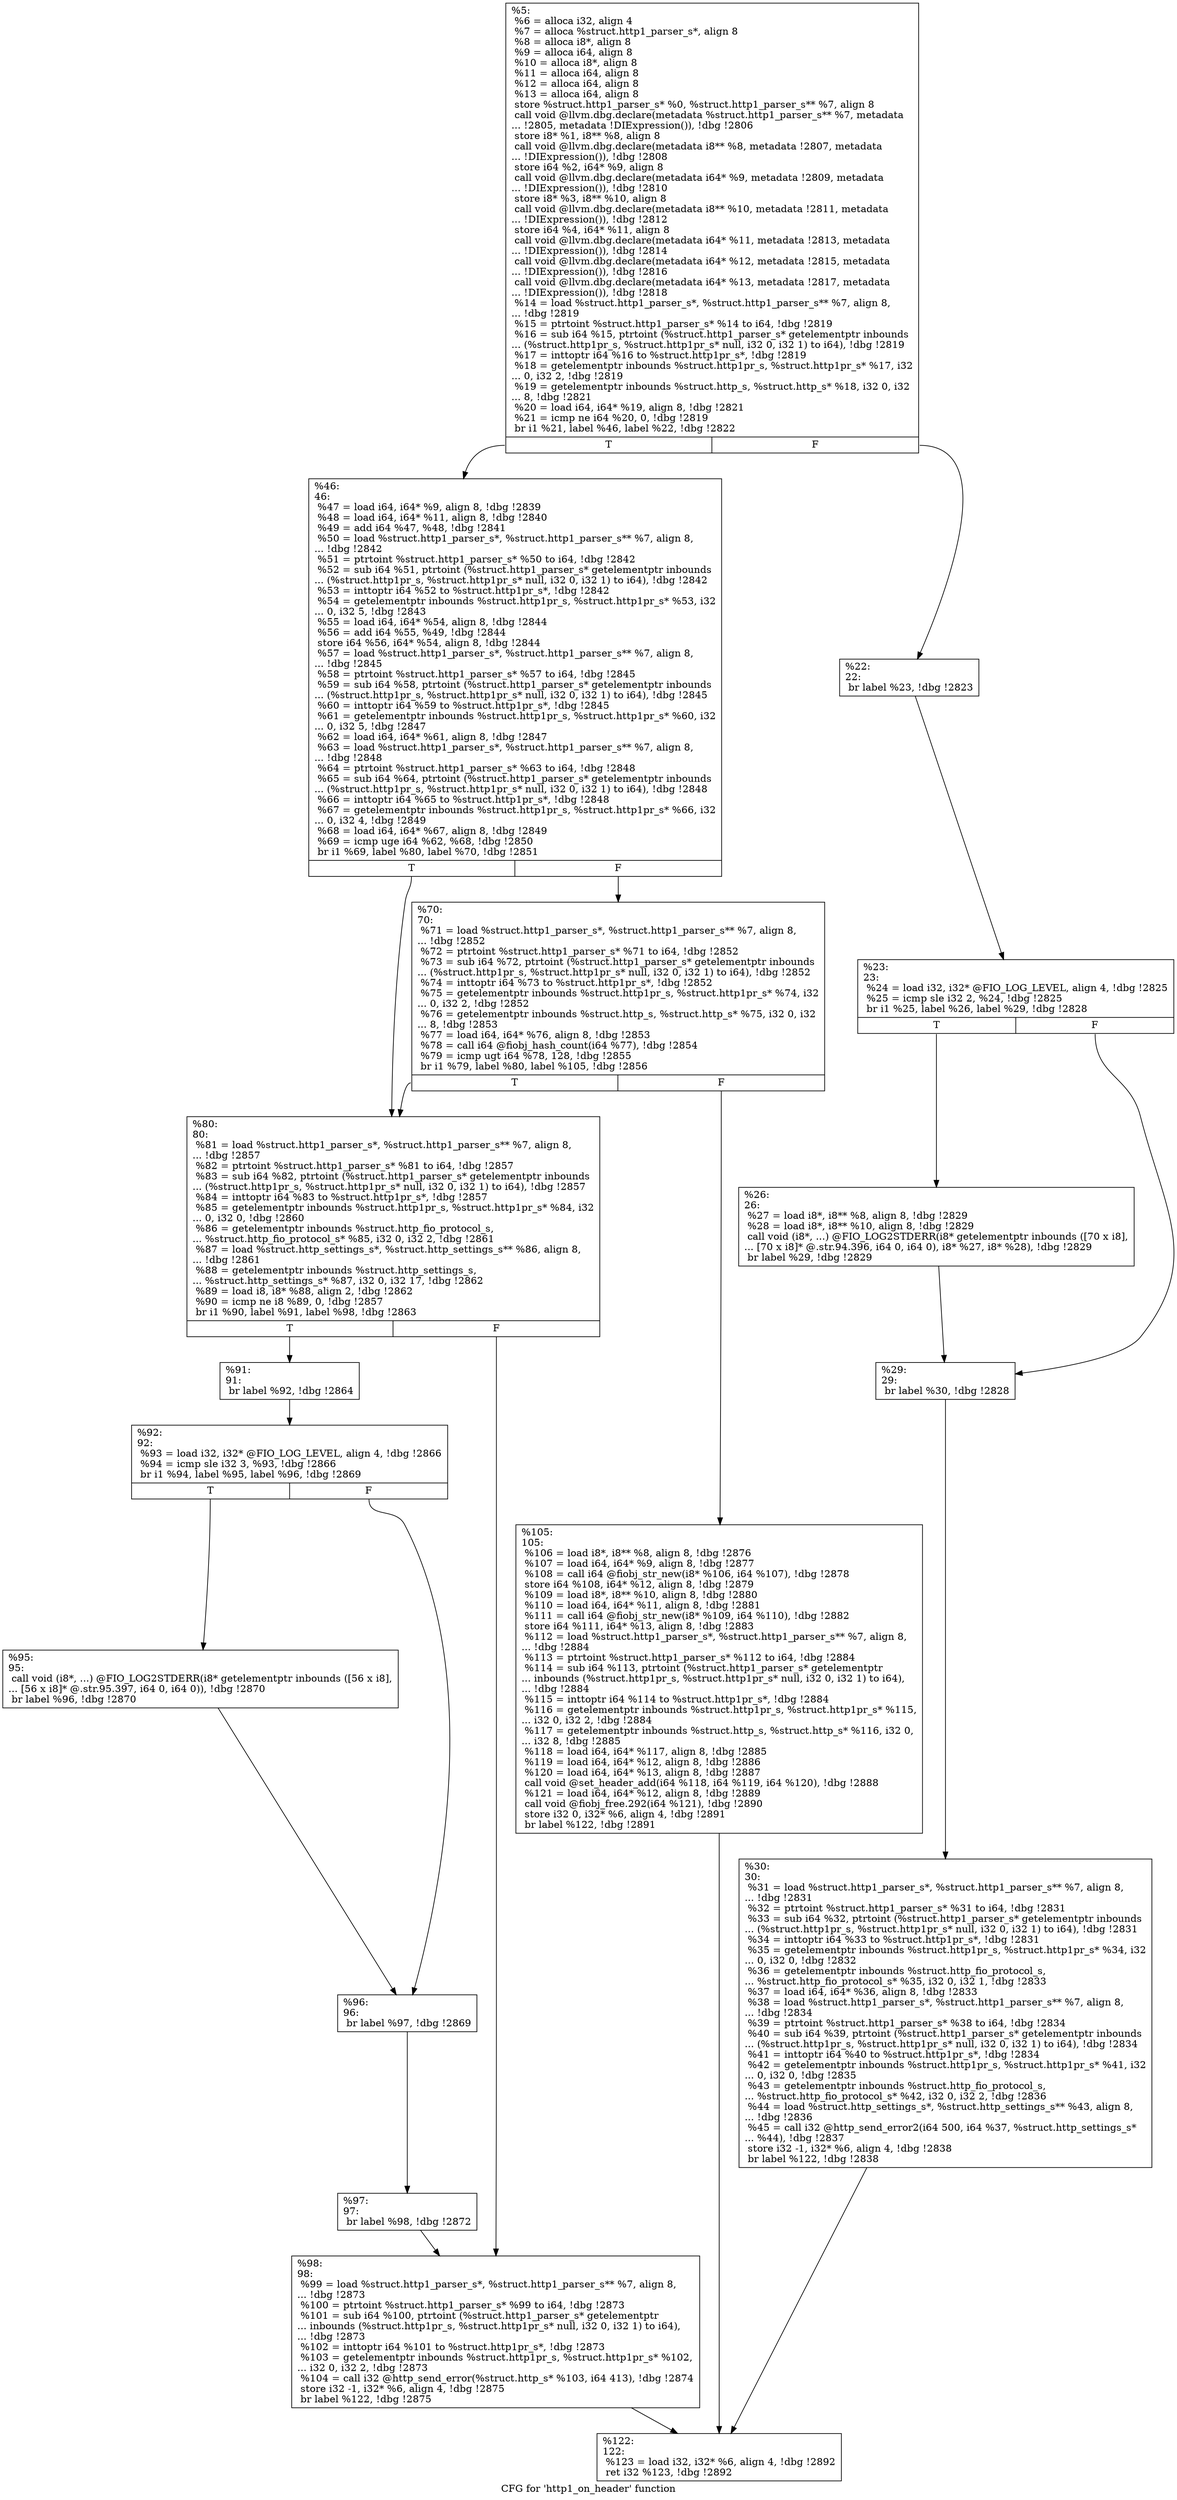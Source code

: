digraph "CFG for 'http1_on_header' function" {
	label="CFG for 'http1_on_header' function";

	Node0x5568522455b0 [shape=record,label="{%5:\l  %6 = alloca i32, align 4\l  %7 = alloca %struct.http1_parser_s*, align 8\l  %8 = alloca i8*, align 8\l  %9 = alloca i64, align 8\l  %10 = alloca i8*, align 8\l  %11 = alloca i64, align 8\l  %12 = alloca i64, align 8\l  %13 = alloca i64, align 8\l  store %struct.http1_parser_s* %0, %struct.http1_parser_s** %7, align 8\l  call void @llvm.dbg.declare(metadata %struct.http1_parser_s** %7, metadata\l... !2805, metadata !DIExpression()), !dbg !2806\l  store i8* %1, i8** %8, align 8\l  call void @llvm.dbg.declare(metadata i8** %8, metadata !2807, metadata\l... !DIExpression()), !dbg !2808\l  store i64 %2, i64* %9, align 8\l  call void @llvm.dbg.declare(metadata i64* %9, metadata !2809, metadata\l... !DIExpression()), !dbg !2810\l  store i8* %3, i8** %10, align 8\l  call void @llvm.dbg.declare(metadata i8** %10, metadata !2811, metadata\l... !DIExpression()), !dbg !2812\l  store i64 %4, i64* %11, align 8\l  call void @llvm.dbg.declare(metadata i64* %11, metadata !2813, metadata\l... !DIExpression()), !dbg !2814\l  call void @llvm.dbg.declare(metadata i64* %12, metadata !2815, metadata\l... !DIExpression()), !dbg !2816\l  call void @llvm.dbg.declare(metadata i64* %13, metadata !2817, metadata\l... !DIExpression()), !dbg !2818\l  %14 = load %struct.http1_parser_s*, %struct.http1_parser_s** %7, align 8,\l... !dbg !2819\l  %15 = ptrtoint %struct.http1_parser_s* %14 to i64, !dbg !2819\l  %16 = sub i64 %15, ptrtoint (%struct.http1_parser_s* getelementptr inbounds\l... (%struct.http1pr_s, %struct.http1pr_s* null, i32 0, i32 1) to i64), !dbg !2819\l  %17 = inttoptr i64 %16 to %struct.http1pr_s*, !dbg !2819\l  %18 = getelementptr inbounds %struct.http1pr_s, %struct.http1pr_s* %17, i32\l... 0, i32 2, !dbg !2819\l  %19 = getelementptr inbounds %struct.http_s, %struct.http_s* %18, i32 0, i32\l... 8, !dbg !2821\l  %20 = load i64, i64* %19, align 8, !dbg !2821\l  %21 = icmp ne i64 %20, 0, !dbg !2819\l  br i1 %21, label %46, label %22, !dbg !2822\l|{<s0>T|<s1>F}}"];
	Node0x5568522455b0:s0 -> Node0x5568522458f0;
	Node0x5568522455b0:s1 -> Node0x556852245760;
	Node0x556852245760 [shape=record,label="{%22:\l22:                                               \l  br label %23, !dbg !2823\l}"];
	Node0x556852245760 -> Node0x5568522457b0;
	Node0x5568522457b0 [shape=record,label="{%23:\l23:                                               \l  %24 = load i32, i32* @FIO_LOG_LEVEL, align 4, !dbg !2825\l  %25 = icmp sle i32 2, %24, !dbg !2825\l  br i1 %25, label %26, label %29, !dbg !2828\l|{<s0>T|<s1>F}}"];
	Node0x5568522457b0:s0 -> Node0x556852245800;
	Node0x5568522457b0:s1 -> Node0x556852245850;
	Node0x556852245800 [shape=record,label="{%26:\l26:                                               \l  %27 = load i8*, i8** %8, align 8, !dbg !2829\l  %28 = load i8*, i8** %10, align 8, !dbg !2829\l  call void (i8*, ...) @FIO_LOG2STDERR(i8* getelementptr inbounds ([70 x i8],\l... [70 x i8]* @.str.94.396, i64 0, i64 0), i8* %27, i8* %28), !dbg !2829\l  br label %29, !dbg !2829\l}"];
	Node0x556852245800 -> Node0x556852245850;
	Node0x556852245850 [shape=record,label="{%29:\l29:                                               \l  br label %30, !dbg !2828\l}"];
	Node0x556852245850 -> Node0x5568522458a0;
	Node0x5568522458a0 [shape=record,label="{%30:\l30:                                               \l  %31 = load %struct.http1_parser_s*, %struct.http1_parser_s** %7, align 8,\l... !dbg !2831\l  %32 = ptrtoint %struct.http1_parser_s* %31 to i64, !dbg !2831\l  %33 = sub i64 %32, ptrtoint (%struct.http1_parser_s* getelementptr inbounds\l... (%struct.http1pr_s, %struct.http1pr_s* null, i32 0, i32 1) to i64), !dbg !2831\l  %34 = inttoptr i64 %33 to %struct.http1pr_s*, !dbg !2831\l  %35 = getelementptr inbounds %struct.http1pr_s, %struct.http1pr_s* %34, i32\l... 0, i32 0, !dbg !2832\l  %36 = getelementptr inbounds %struct.http_fio_protocol_s,\l... %struct.http_fio_protocol_s* %35, i32 0, i32 1, !dbg !2833\l  %37 = load i64, i64* %36, align 8, !dbg !2833\l  %38 = load %struct.http1_parser_s*, %struct.http1_parser_s** %7, align 8,\l... !dbg !2834\l  %39 = ptrtoint %struct.http1_parser_s* %38 to i64, !dbg !2834\l  %40 = sub i64 %39, ptrtoint (%struct.http1_parser_s* getelementptr inbounds\l... (%struct.http1pr_s, %struct.http1pr_s* null, i32 0, i32 1) to i64), !dbg !2834\l  %41 = inttoptr i64 %40 to %struct.http1pr_s*, !dbg !2834\l  %42 = getelementptr inbounds %struct.http1pr_s, %struct.http1pr_s* %41, i32\l... 0, i32 0, !dbg !2835\l  %43 = getelementptr inbounds %struct.http_fio_protocol_s,\l... %struct.http_fio_protocol_s* %42, i32 0, i32 2, !dbg !2836\l  %44 = load %struct.http_settings_s*, %struct.http_settings_s** %43, align 8,\l... !dbg !2836\l  %45 = call i32 @http_send_error2(i64 500, i64 %37, %struct.http_settings_s*\l... %44), !dbg !2837\l  store i32 -1, i32* %6, align 4, !dbg !2838\l  br label %122, !dbg !2838\l}"];
	Node0x5568522458a0 -> Node0x556852245c10;
	Node0x5568522458f0 [shape=record,label="{%46:\l46:                                               \l  %47 = load i64, i64* %9, align 8, !dbg !2839\l  %48 = load i64, i64* %11, align 8, !dbg !2840\l  %49 = add i64 %47, %48, !dbg !2841\l  %50 = load %struct.http1_parser_s*, %struct.http1_parser_s** %7, align 8,\l... !dbg !2842\l  %51 = ptrtoint %struct.http1_parser_s* %50 to i64, !dbg !2842\l  %52 = sub i64 %51, ptrtoint (%struct.http1_parser_s* getelementptr inbounds\l... (%struct.http1pr_s, %struct.http1pr_s* null, i32 0, i32 1) to i64), !dbg !2842\l  %53 = inttoptr i64 %52 to %struct.http1pr_s*, !dbg !2842\l  %54 = getelementptr inbounds %struct.http1pr_s, %struct.http1pr_s* %53, i32\l... 0, i32 5, !dbg !2843\l  %55 = load i64, i64* %54, align 8, !dbg !2844\l  %56 = add i64 %55, %49, !dbg !2844\l  store i64 %56, i64* %54, align 8, !dbg !2844\l  %57 = load %struct.http1_parser_s*, %struct.http1_parser_s** %7, align 8,\l... !dbg !2845\l  %58 = ptrtoint %struct.http1_parser_s* %57 to i64, !dbg !2845\l  %59 = sub i64 %58, ptrtoint (%struct.http1_parser_s* getelementptr inbounds\l... (%struct.http1pr_s, %struct.http1pr_s* null, i32 0, i32 1) to i64), !dbg !2845\l  %60 = inttoptr i64 %59 to %struct.http1pr_s*, !dbg !2845\l  %61 = getelementptr inbounds %struct.http1pr_s, %struct.http1pr_s* %60, i32\l... 0, i32 5, !dbg !2847\l  %62 = load i64, i64* %61, align 8, !dbg !2847\l  %63 = load %struct.http1_parser_s*, %struct.http1_parser_s** %7, align 8,\l... !dbg !2848\l  %64 = ptrtoint %struct.http1_parser_s* %63 to i64, !dbg !2848\l  %65 = sub i64 %64, ptrtoint (%struct.http1_parser_s* getelementptr inbounds\l... (%struct.http1pr_s, %struct.http1pr_s* null, i32 0, i32 1) to i64), !dbg !2848\l  %66 = inttoptr i64 %65 to %struct.http1pr_s*, !dbg !2848\l  %67 = getelementptr inbounds %struct.http1pr_s, %struct.http1pr_s* %66, i32\l... 0, i32 4, !dbg !2849\l  %68 = load i64, i64* %67, align 8, !dbg !2849\l  %69 = icmp uge i64 %62, %68, !dbg !2850\l  br i1 %69, label %80, label %70, !dbg !2851\l|{<s0>T|<s1>F}}"];
	Node0x5568522458f0:s0 -> Node0x556852245990;
	Node0x5568522458f0:s1 -> Node0x556852245940;
	Node0x556852245940 [shape=record,label="{%70:\l70:                                               \l  %71 = load %struct.http1_parser_s*, %struct.http1_parser_s** %7, align 8,\l... !dbg !2852\l  %72 = ptrtoint %struct.http1_parser_s* %71 to i64, !dbg !2852\l  %73 = sub i64 %72, ptrtoint (%struct.http1_parser_s* getelementptr inbounds\l... (%struct.http1pr_s, %struct.http1pr_s* null, i32 0, i32 1) to i64), !dbg !2852\l  %74 = inttoptr i64 %73 to %struct.http1pr_s*, !dbg !2852\l  %75 = getelementptr inbounds %struct.http1pr_s, %struct.http1pr_s* %74, i32\l... 0, i32 2, !dbg !2852\l  %76 = getelementptr inbounds %struct.http_s, %struct.http_s* %75, i32 0, i32\l... 8, !dbg !2853\l  %77 = load i64, i64* %76, align 8, !dbg !2853\l  %78 = call i64 @fiobj_hash_count(i64 %77), !dbg !2854\l  %79 = icmp ugt i64 %78, 128, !dbg !2855\l  br i1 %79, label %80, label %105, !dbg !2856\l|{<s0>T|<s1>F}}"];
	Node0x556852245940:s0 -> Node0x556852245990;
	Node0x556852245940:s1 -> Node0x556852245bc0;
	Node0x556852245990 [shape=record,label="{%80:\l80:                                               \l  %81 = load %struct.http1_parser_s*, %struct.http1_parser_s** %7, align 8,\l... !dbg !2857\l  %82 = ptrtoint %struct.http1_parser_s* %81 to i64, !dbg !2857\l  %83 = sub i64 %82, ptrtoint (%struct.http1_parser_s* getelementptr inbounds\l... (%struct.http1pr_s, %struct.http1pr_s* null, i32 0, i32 1) to i64), !dbg !2857\l  %84 = inttoptr i64 %83 to %struct.http1pr_s*, !dbg !2857\l  %85 = getelementptr inbounds %struct.http1pr_s, %struct.http1pr_s* %84, i32\l... 0, i32 0, !dbg !2860\l  %86 = getelementptr inbounds %struct.http_fio_protocol_s,\l... %struct.http_fio_protocol_s* %85, i32 0, i32 2, !dbg !2861\l  %87 = load %struct.http_settings_s*, %struct.http_settings_s** %86, align 8,\l... !dbg !2861\l  %88 = getelementptr inbounds %struct.http_settings_s,\l... %struct.http_settings_s* %87, i32 0, i32 17, !dbg !2862\l  %89 = load i8, i8* %88, align 2, !dbg !2862\l  %90 = icmp ne i8 %89, 0, !dbg !2857\l  br i1 %90, label %91, label %98, !dbg !2863\l|{<s0>T|<s1>F}}"];
	Node0x556852245990:s0 -> Node0x5568522459e0;
	Node0x556852245990:s1 -> Node0x556852245b70;
	Node0x5568522459e0 [shape=record,label="{%91:\l91:                                               \l  br label %92, !dbg !2864\l}"];
	Node0x5568522459e0 -> Node0x556852245a30;
	Node0x556852245a30 [shape=record,label="{%92:\l92:                                               \l  %93 = load i32, i32* @FIO_LOG_LEVEL, align 4, !dbg !2866\l  %94 = icmp sle i32 3, %93, !dbg !2866\l  br i1 %94, label %95, label %96, !dbg !2869\l|{<s0>T|<s1>F}}"];
	Node0x556852245a30:s0 -> Node0x556852245a80;
	Node0x556852245a30:s1 -> Node0x556852245ad0;
	Node0x556852245a80 [shape=record,label="{%95:\l95:                                               \l  call void (i8*, ...) @FIO_LOG2STDERR(i8* getelementptr inbounds ([56 x i8],\l... [56 x i8]* @.str.95.397, i64 0, i64 0)), !dbg !2870\l  br label %96, !dbg !2870\l}"];
	Node0x556852245a80 -> Node0x556852245ad0;
	Node0x556852245ad0 [shape=record,label="{%96:\l96:                                               \l  br label %97, !dbg !2869\l}"];
	Node0x556852245ad0 -> Node0x556852245b20;
	Node0x556852245b20 [shape=record,label="{%97:\l97:                                               \l  br label %98, !dbg !2872\l}"];
	Node0x556852245b20 -> Node0x556852245b70;
	Node0x556852245b70 [shape=record,label="{%98:\l98:                                               \l  %99 = load %struct.http1_parser_s*, %struct.http1_parser_s** %7, align 8,\l... !dbg !2873\l  %100 = ptrtoint %struct.http1_parser_s* %99 to i64, !dbg !2873\l  %101 = sub i64 %100, ptrtoint (%struct.http1_parser_s* getelementptr\l... inbounds (%struct.http1pr_s, %struct.http1pr_s* null, i32 0, i32 1) to i64),\l... !dbg !2873\l  %102 = inttoptr i64 %101 to %struct.http1pr_s*, !dbg !2873\l  %103 = getelementptr inbounds %struct.http1pr_s, %struct.http1pr_s* %102,\l... i32 0, i32 2, !dbg !2873\l  %104 = call i32 @http_send_error(%struct.http_s* %103, i64 413), !dbg !2874\l  store i32 -1, i32* %6, align 4, !dbg !2875\l  br label %122, !dbg !2875\l}"];
	Node0x556852245b70 -> Node0x556852245c10;
	Node0x556852245bc0 [shape=record,label="{%105:\l105:                                              \l  %106 = load i8*, i8** %8, align 8, !dbg !2876\l  %107 = load i64, i64* %9, align 8, !dbg !2877\l  %108 = call i64 @fiobj_str_new(i8* %106, i64 %107), !dbg !2878\l  store i64 %108, i64* %12, align 8, !dbg !2879\l  %109 = load i8*, i8** %10, align 8, !dbg !2880\l  %110 = load i64, i64* %11, align 8, !dbg !2881\l  %111 = call i64 @fiobj_str_new(i8* %109, i64 %110), !dbg !2882\l  store i64 %111, i64* %13, align 8, !dbg !2883\l  %112 = load %struct.http1_parser_s*, %struct.http1_parser_s** %7, align 8,\l... !dbg !2884\l  %113 = ptrtoint %struct.http1_parser_s* %112 to i64, !dbg !2884\l  %114 = sub i64 %113, ptrtoint (%struct.http1_parser_s* getelementptr\l... inbounds (%struct.http1pr_s, %struct.http1pr_s* null, i32 0, i32 1) to i64),\l... !dbg !2884\l  %115 = inttoptr i64 %114 to %struct.http1pr_s*, !dbg !2884\l  %116 = getelementptr inbounds %struct.http1pr_s, %struct.http1pr_s* %115,\l... i32 0, i32 2, !dbg !2884\l  %117 = getelementptr inbounds %struct.http_s, %struct.http_s* %116, i32 0,\l... i32 8, !dbg !2885\l  %118 = load i64, i64* %117, align 8, !dbg !2885\l  %119 = load i64, i64* %12, align 8, !dbg !2886\l  %120 = load i64, i64* %13, align 8, !dbg !2887\l  call void @set_header_add(i64 %118, i64 %119, i64 %120), !dbg !2888\l  %121 = load i64, i64* %12, align 8, !dbg !2889\l  call void @fiobj_free.292(i64 %121), !dbg !2890\l  store i32 0, i32* %6, align 4, !dbg !2891\l  br label %122, !dbg !2891\l}"];
	Node0x556852245bc0 -> Node0x556852245c10;
	Node0x556852245c10 [shape=record,label="{%122:\l122:                                              \l  %123 = load i32, i32* %6, align 4, !dbg !2892\l  ret i32 %123, !dbg !2892\l}"];
}
